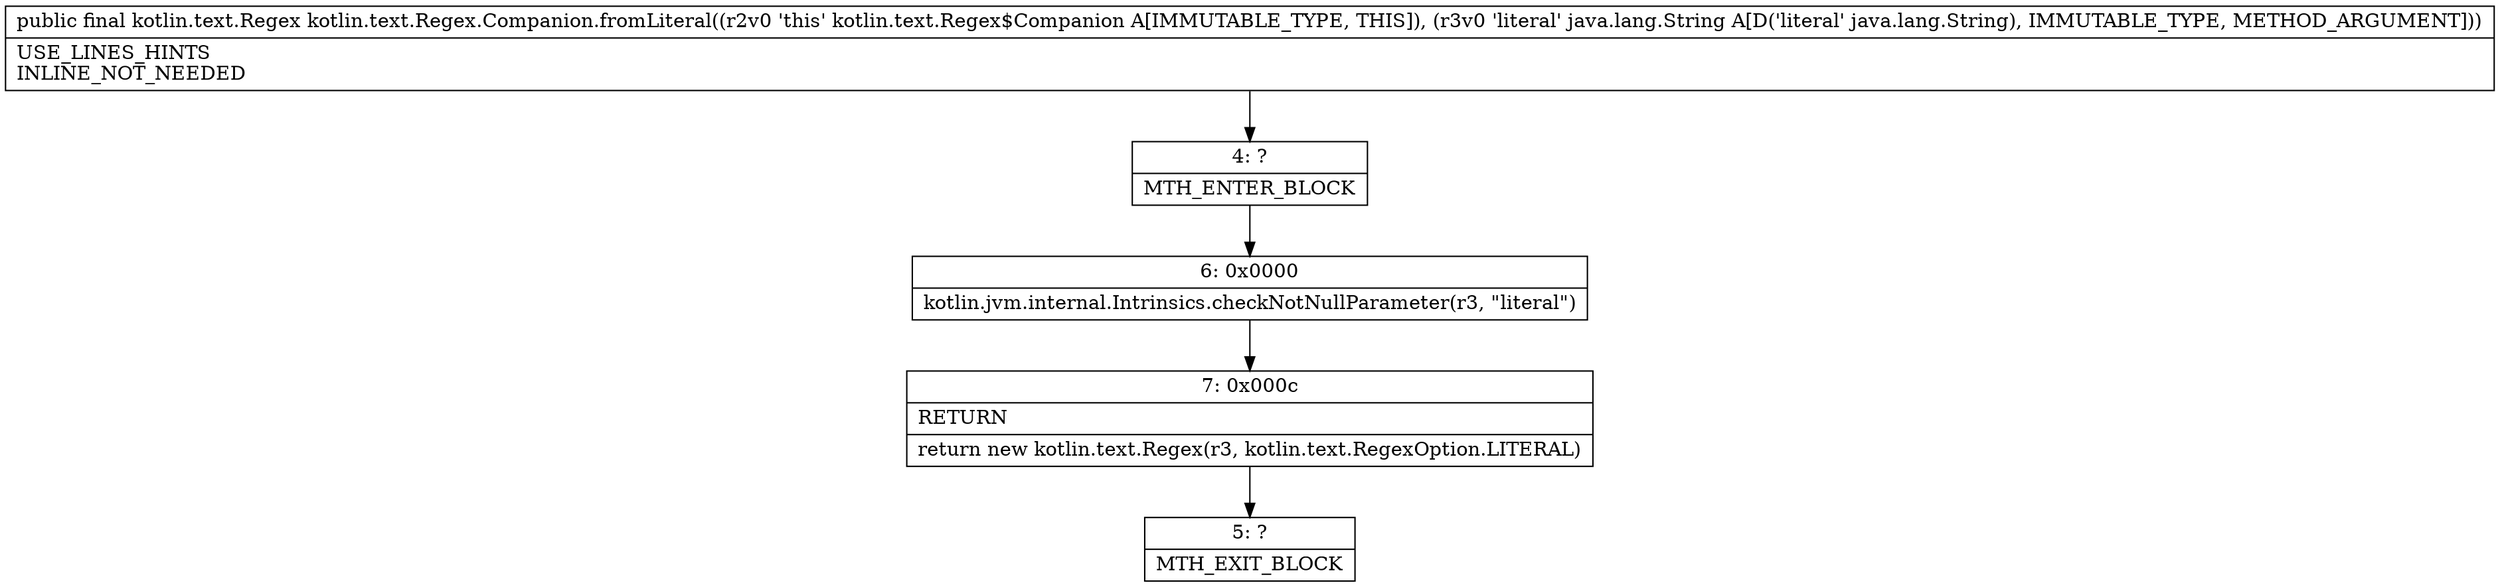 digraph "CFG forkotlin.text.Regex.Companion.fromLiteral(Ljava\/lang\/String;)Lkotlin\/text\/Regex;" {
Node_4 [shape=record,label="{4\:\ ?|MTH_ENTER_BLOCK\l}"];
Node_6 [shape=record,label="{6\:\ 0x0000|kotlin.jvm.internal.Intrinsics.checkNotNullParameter(r3, \"literal\")\l}"];
Node_7 [shape=record,label="{7\:\ 0x000c|RETURN\l|return new kotlin.text.Regex(r3, kotlin.text.RegexOption.LITERAL)\l}"];
Node_5 [shape=record,label="{5\:\ ?|MTH_EXIT_BLOCK\l}"];
MethodNode[shape=record,label="{public final kotlin.text.Regex kotlin.text.Regex.Companion.fromLiteral((r2v0 'this' kotlin.text.Regex$Companion A[IMMUTABLE_TYPE, THIS]), (r3v0 'literal' java.lang.String A[D('literal' java.lang.String), IMMUTABLE_TYPE, METHOD_ARGUMENT]))  | USE_LINES_HINTS\lINLINE_NOT_NEEDED\l}"];
MethodNode -> Node_4;Node_4 -> Node_6;
Node_6 -> Node_7;
Node_7 -> Node_5;
}

